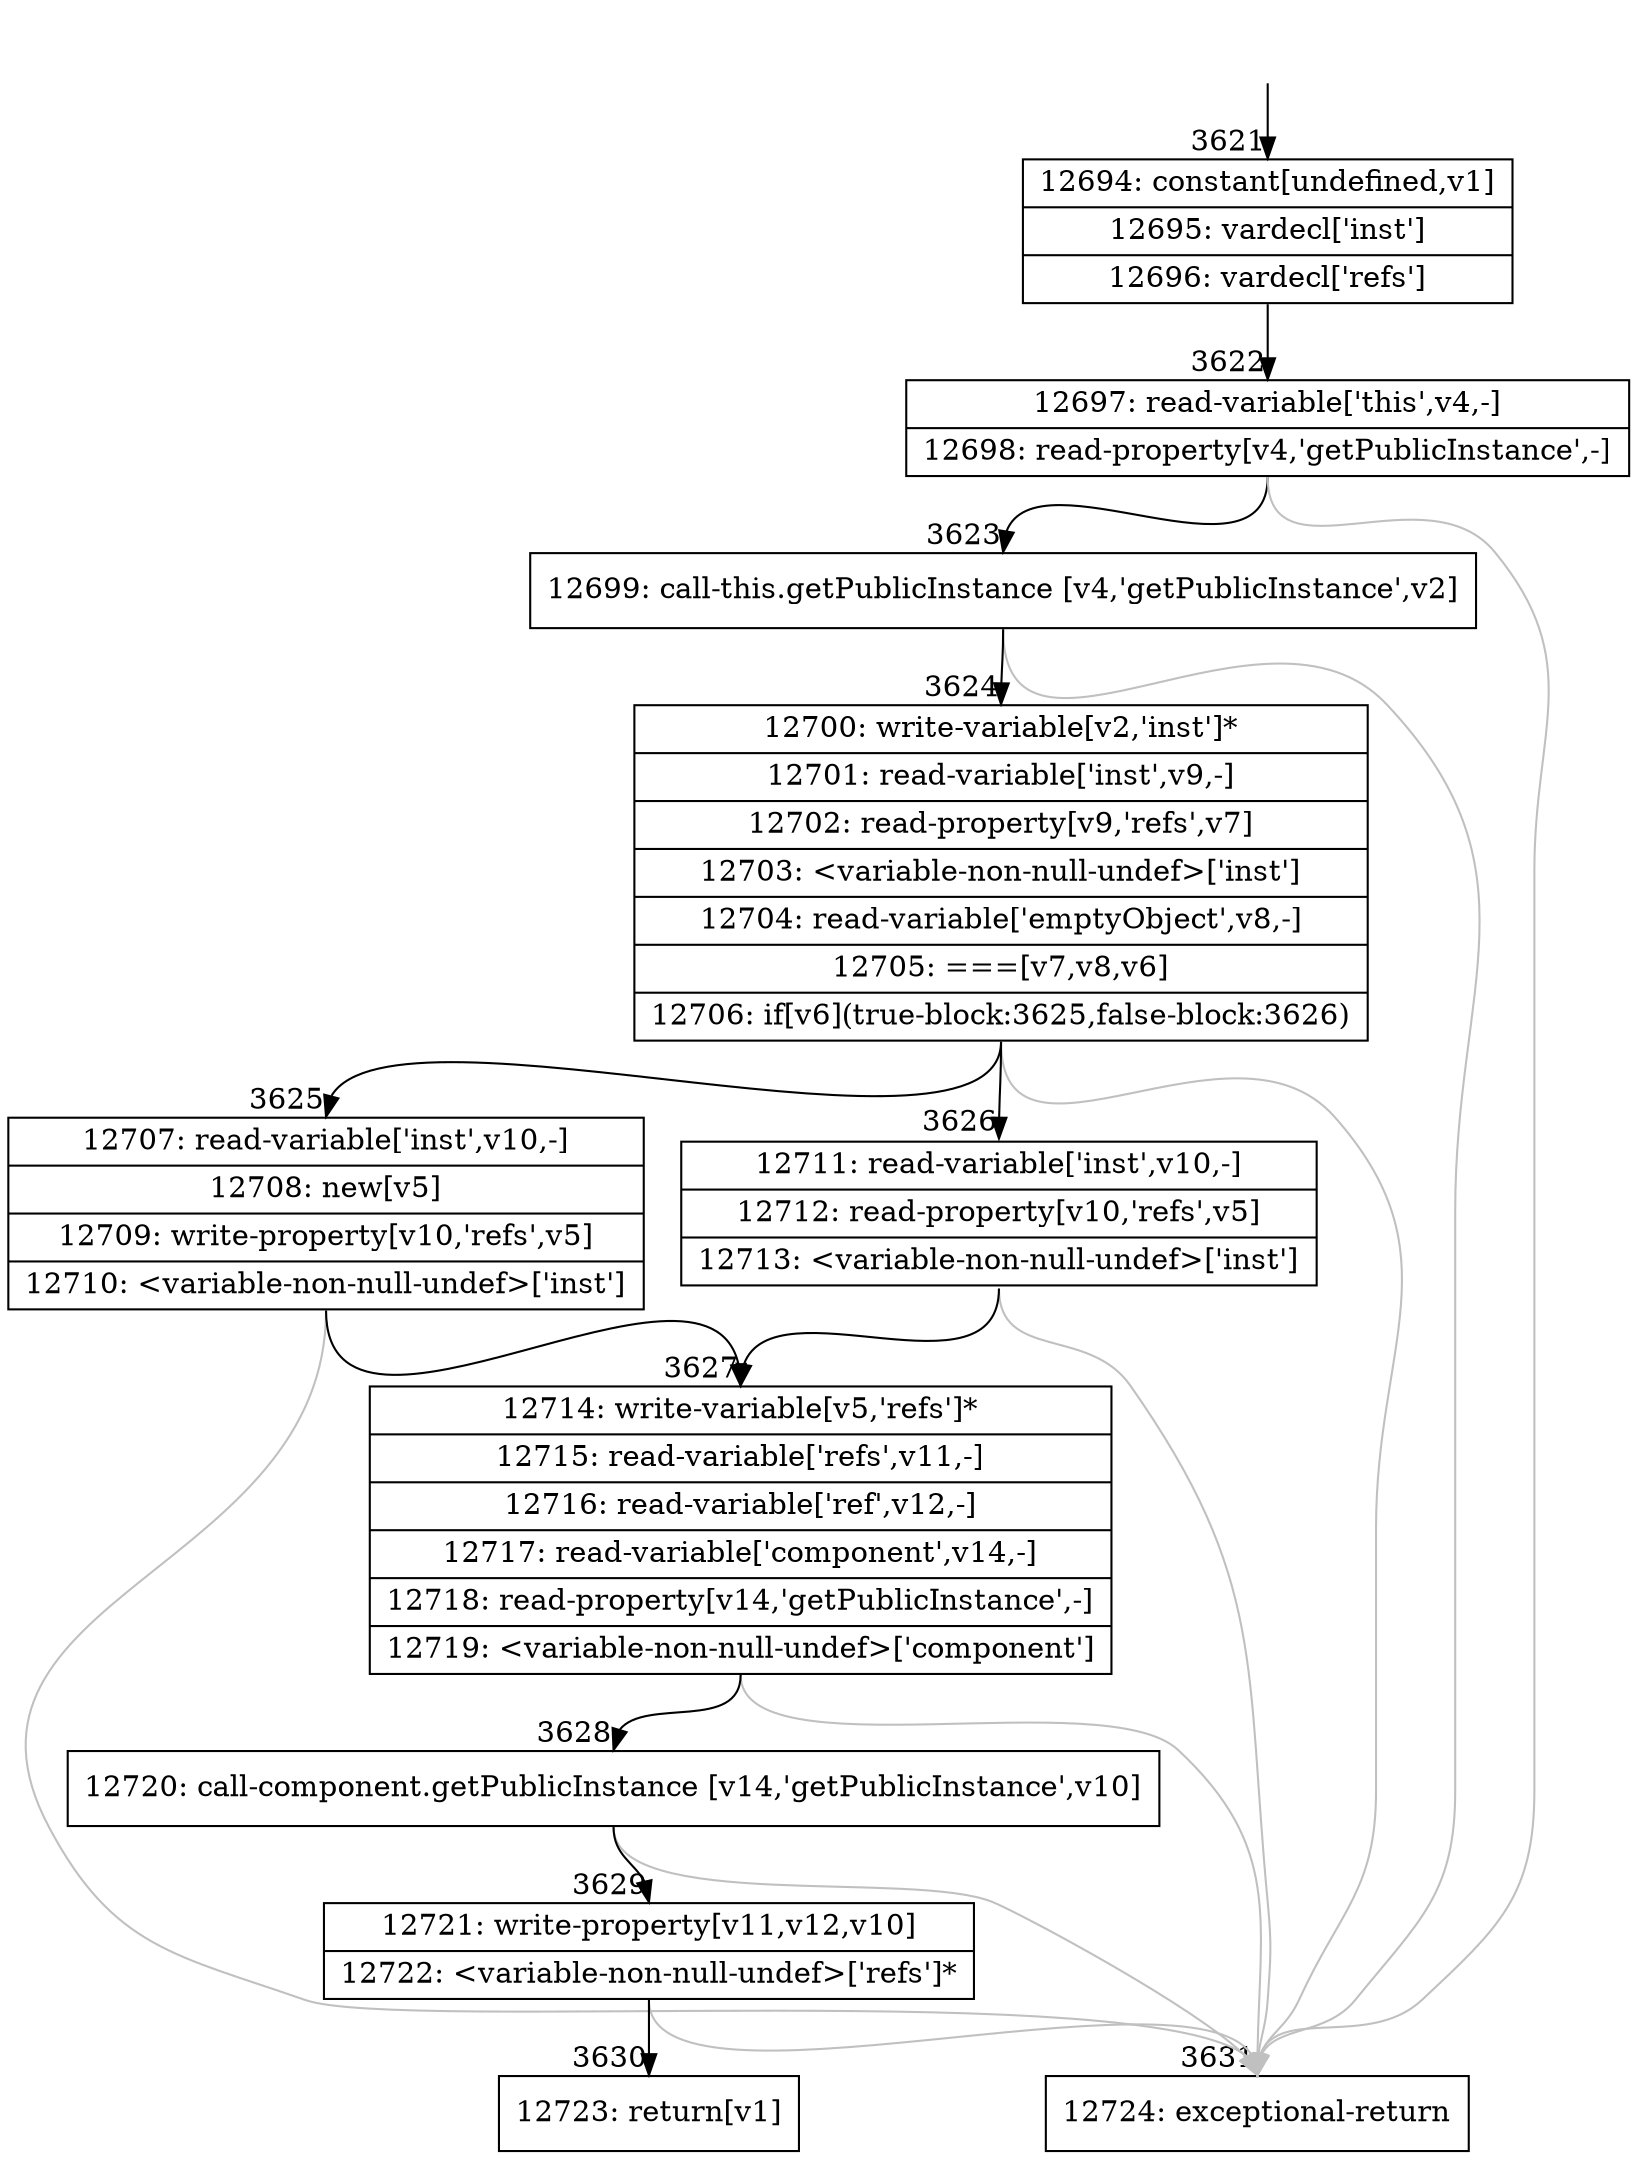 digraph {
rankdir="TD"
BB_entry252[shape=none,label=""];
BB_entry252 -> BB3621 [tailport=s, headport=n, headlabel="    3621"]
BB3621 [shape=record label="{12694: constant[undefined,v1]|12695: vardecl['inst']|12696: vardecl['refs']}" ] 
BB3621 -> BB3622 [tailport=s, headport=n, headlabel="      3622"]
BB3622 [shape=record label="{12697: read-variable['this',v4,-]|12698: read-property[v4,'getPublicInstance',-]}" ] 
BB3622 -> BB3623 [tailport=s, headport=n, headlabel="      3623"]
BB3622 -> BB3631 [tailport=s, headport=n, color=gray, headlabel="      3631"]
BB3623 [shape=record label="{12699: call-this.getPublicInstance [v4,'getPublicInstance',v2]}" ] 
BB3623 -> BB3624 [tailport=s, headport=n, headlabel="      3624"]
BB3623 -> BB3631 [tailport=s, headport=n, color=gray]
BB3624 [shape=record label="{12700: write-variable[v2,'inst']*|12701: read-variable['inst',v9,-]|12702: read-property[v9,'refs',v7]|12703: \<variable-non-null-undef\>['inst']|12704: read-variable['emptyObject',v8,-]|12705: ===[v7,v8,v6]|12706: if[v6](true-block:3625,false-block:3626)}" ] 
BB3624 -> BB3625 [tailport=s, headport=n, headlabel="      3625"]
BB3624 -> BB3626 [tailport=s, headport=n, headlabel="      3626"]
BB3624 -> BB3631 [tailport=s, headport=n, color=gray]
BB3625 [shape=record label="{12707: read-variable['inst',v10,-]|12708: new[v5]|12709: write-property[v10,'refs',v5]|12710: \<variable-non-null-undef\>['inst']}" ] 
BB3625 -> BB3627 [tailport=s, headport=n, headlabel="      3627"]
BB3625 -> BB3631 [tailport=s, headport=n, color=gray]
BB3626 [shape=record label="{12711: read-variable['inst',v10,-]|12712: read-property[v10,'refs',v5]|12713: \<variable-non-null-undef\>['inst']}" ] 
BB3626 -> BB3627 [tailport=s, headport=n]
BB3626 -> BB3631 [tailport=s, headport=n, color=gray]
BB3627 [shape=record label="{12714: write-variable[v5,'refs']*|12715: read-variable['refs',v11,-]|12716: read-variable['ref',v12,-]|12717: read-variable['component',v14,-]|12718: read-property[v14,'getPublicInstance',-]|12719: \<variable-non-null-undef\>['component']}" ] 
BB3627 -> BB3628 [tailport=s, headport=n, headlabel="      3628"]
BB3627 -> BB3631 [tailport=s, headport=n, color=gray]
BB3628 [shape=record label="{12720: call-component.getPublicInstance [v14,'getPublicInstance',v10]}" ] 
BB3628 -> BB3629 [tailport=s, headport=n, headlabel="      3629"]
BB3628 -> BB3631 [tailport=s, headport=n, color=gray]
BB3629 [shape=record label="{12721: write-property[v11,v12,v10]|12722: \<variable-non-null-undef\>['refs']*}" ] 
BB3629 -> BB3630 [tailport=s, headport=n, headlabel="      3630"]
BB3629 -> BB3631 [tailport=s, headport=n, color=gray]
BB3630 [shape=record label="{12723: return[v1]}" ] 
BB3631 [shape=record label="{12724: exceptional-return}" ] 
//#$~ 6998
}
